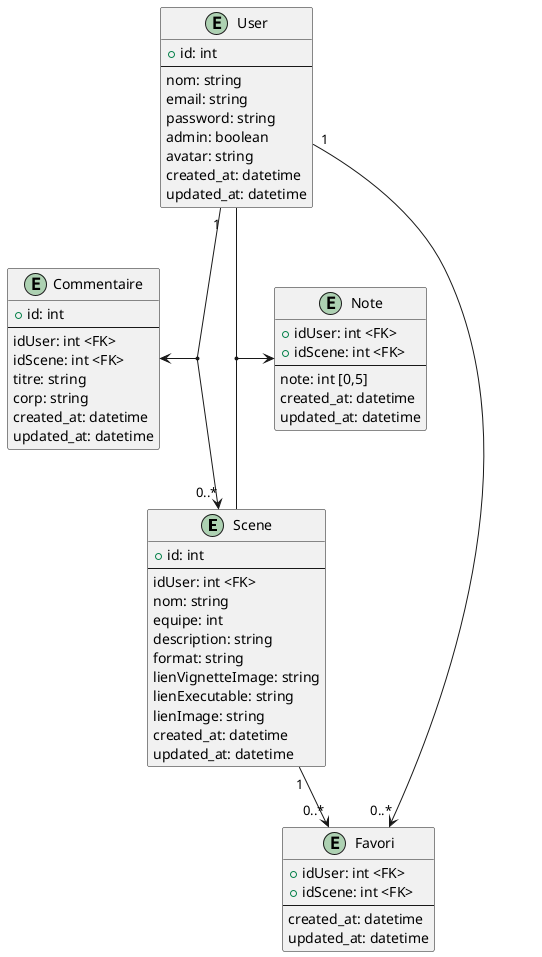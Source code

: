 @startuml

entity Scene {
  + id: int
  --
  idUser: int <FK>
  nom: string
  equipe: int
  description: string
  format: string
  lienVignetteImage: string
  lienExecutable: string
  lienImage: string
  created_at: datetime
  updated_at: datetime
}

entity User {
  + id: int
  --
  nom: string
  email: string
  password: string
  admin: boolean
  avatar: string
  created_at: datetime
  updated_at: datetime
}

entity Commentaire {
  + id: int
  --
  idUser: int <FK>
  idScene: int <FK>
  titre: string
  corp: string
  created_at: datetime
  updated_at: datetime
}

entity Note{
  + idUser: int <FK>
  + idScene: int <FK>
  --
  note: int [0,5]
  created_at: datetime
  updated_at: datetime
}

entity Favori {
  + idUser: int <FK>
  + idScene: int <FK>
  --
  created_at: datetime
  updated_at: datetime
}

User "1" --> "0..*" Scene
(User,Scene) --> Commentaire
(User,Scene) --> Note
User "1" --> "0..*" Favori
Scene "1" --> "0..*" Favori

@enduml
